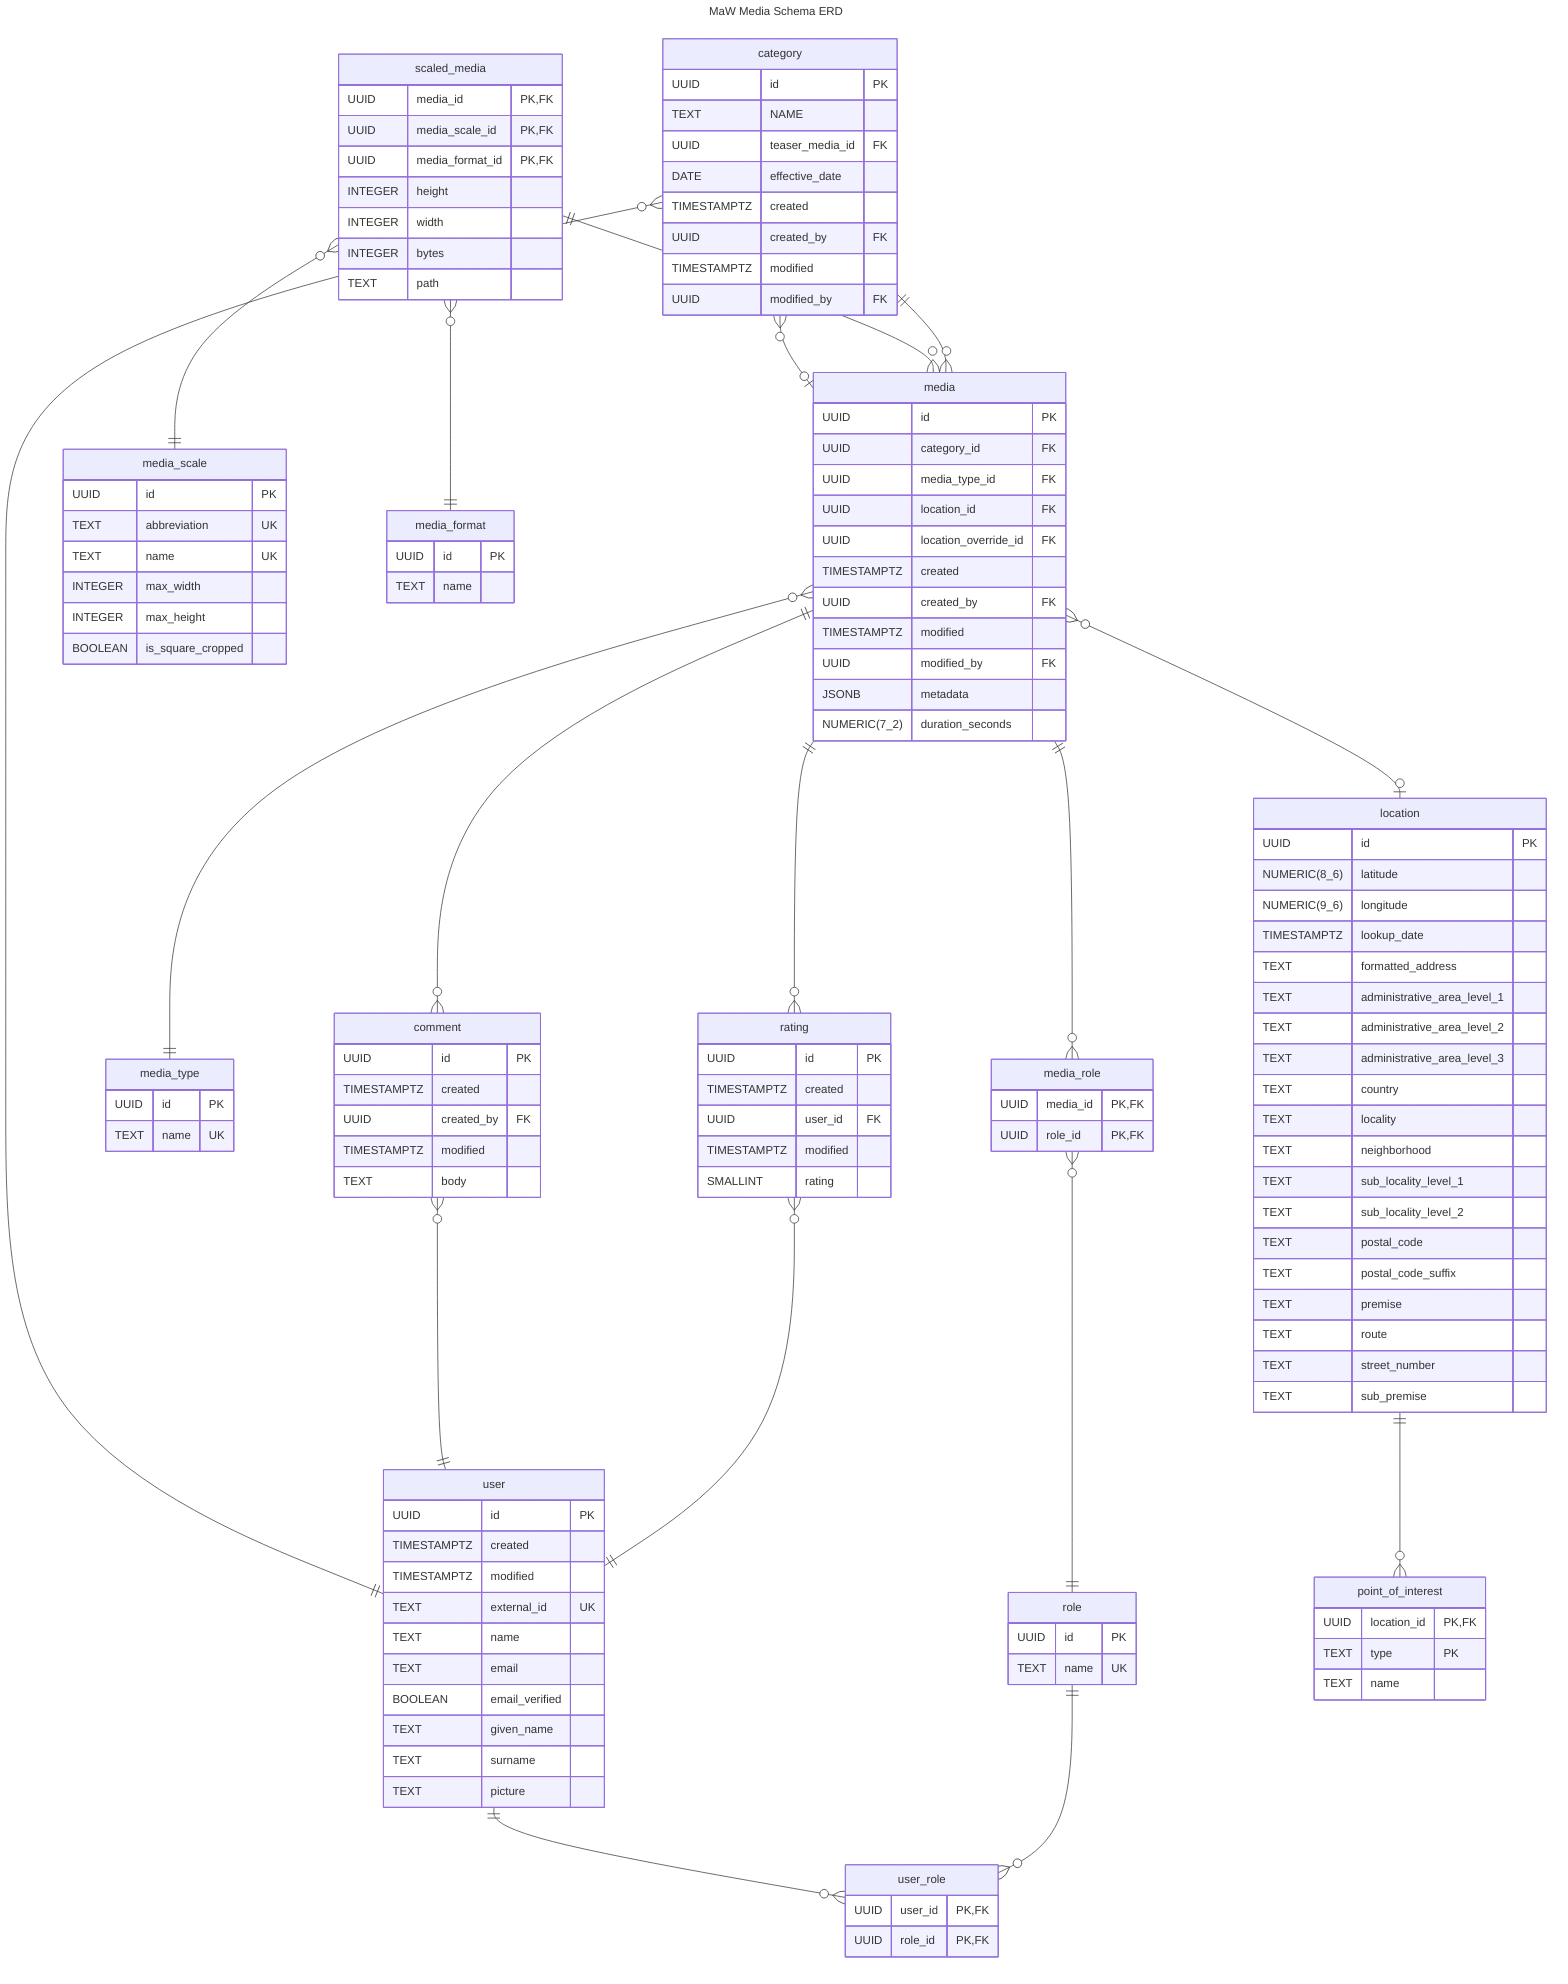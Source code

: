 ---
title: MaW Media Schema ERD
---
erDiagram
    %% create another table to represent the external user, and simplify this to link those same external users
    %% to one logical user for our system (i.e. i should have 1 user acct, regardless if i login via google/github/etc)
    %% external_id = nameidentifier
    user {
        UUID id PK
        TIMESTAMPTZ created
        TIMESTAMPTZ modified
        TEXT external_id UK
        TEXT name
        TEXT email
        BOOLEAN email_verified
        TEXT given_name
        TEXT surname
        TEXT picture
    }

    role {
        UUID id PK
        TEXT name UK
    }

    user_role {
        UUID user_id PK, FK
        UUID role_id PK, FK
    }

    category {
        UUID id PK
        TEXT NAME
        UUID teaser_media_id FK
        DATE effective_date
        TIMESTAMPTZ created
        UUID created_by FK
        TIMESTAMPTZ modified
        UUID modified_by FK
    }

    media_role {
        UUID media_id PK, FK
        UUID role_id PK, FK
    }

    %% primarily used to give consumers an easy way to identify the type of media
    media_type {
        UUID id PK
        TEXT name UK
    }

    media {
        UUID id PK
        UUID category_id FK
        UUID media_type_id FK
        UUID location_id FK
        UUID location_override_id FK
        TIMESTAMPTZ created
        UUID created_by FK
        TIMESTAMPTZ modified
        UUID modified_by FK
        JSONB metadata
        NUMERIC(7_2) duration_seconds
    }

    location {
        UUID id PK
        NUMERIC(8_6) latitude
        NUMERIC(9_6) longitude
        TIMESTAMPTZ lookup_date
        TEXT formatted_address
        TEXT administrative_area_level_1
        TEXT administrative_area_level_2
        TEXT administrative_area_level_3
        TEXT country
        TEXT locality
        TEXT neighborhood
        TEXT sub_locality_level_1
        TEXT sub_locality_level_2
        TEXT postal_code
        TEXT postal_code_suffix
        TEXT premise
        TEXT route
        TEXT street_number
        TEXT sub_premise
    }

    point_of_interest {
        UUID location_id PK, FK
        TEXT type PK
        TEXT name
    }

    %% qqvg    ( 160 x  120)
    %% qvg     ( 320 x  240)
    %% nhd     ( 640 x  360)
    %% hd      (1280 x  720)
    %% full_hd (1920 x 1080)
    %% qhd     (2560 x 1440)
    %% 4k      (3840 x 2160)
    %% 5k      (5120 x 2880)  - skip for now
    %% 8k      (7680 × 4320)  - skip for now
    %% src     ?
    media_scale {
        UUID id PK
        TEXT abbreviation UK
        TEXT name UK
        INTEGER max_width
        INTEGER max_height
        BOOLEAN is_square_cropped
    }

    %% video / image
    media_format {
        UUID id PK
        TEXT name
    }

    scaled_media {
        UUID media_id PK, FK
        UUID media_scale_id PK, FK
        UUID media_format_id PK, FK
        INTEGER height
        INTEGER width
        INTEGER bytes
        TEXT path
    }

    comment {
        UUID id PK
        TIMESTAMPTZ created
        UUID created_by FK
        TIMESTAMPTZ modified
        TEXT body
    }

    rating {
        UUID id PK
        TIMESTAMPTZ created
        UUID user_id FK
        TIMESTAMPTZ modified
        SMALLINT rating
    }

    user ||--o{ user_role : ""
    role ||--o{ user_role : ""

    category }o--|| user : ""
    category }o--o| media : ""

    %% assign perms here to allow flexibility of showing/hiding media on a per role basis
    media_role }o--|| role : ""

    media }o--|| category : ""
    media }o--|| media_type : ""
    media ||--o{ media_role : ""
    media ||--o{ comment: ""
    media ||--o{ rating: ""
    media }o--o| location : ""

    location ||--o{ point_of_interest : ""
    comment }o--|| user : ""
    rating }o--|| user : ""

    scaled_media ||--o{ media : ""
    scaled_media }o--|| media_scale : ""
    scaled_media }o--|| media_format : ""